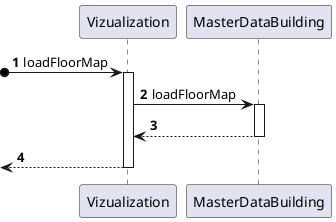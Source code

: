 @startuml processLevel1
'https://plantuml.com/sequence-diagram

autonumber
participant Vizualization
participant MasterDataBuilding

?o->Vizualization : loadFloorMap
activate Vizualization

Vizualization -> MasterDataBuilding : loadFloorMap
activate MasterDataBuilding

MasterDataBuilding --> Vizualization
deactivate MasterDataBuilding

<--Vizualization
deactivate Vizualization

@enduml